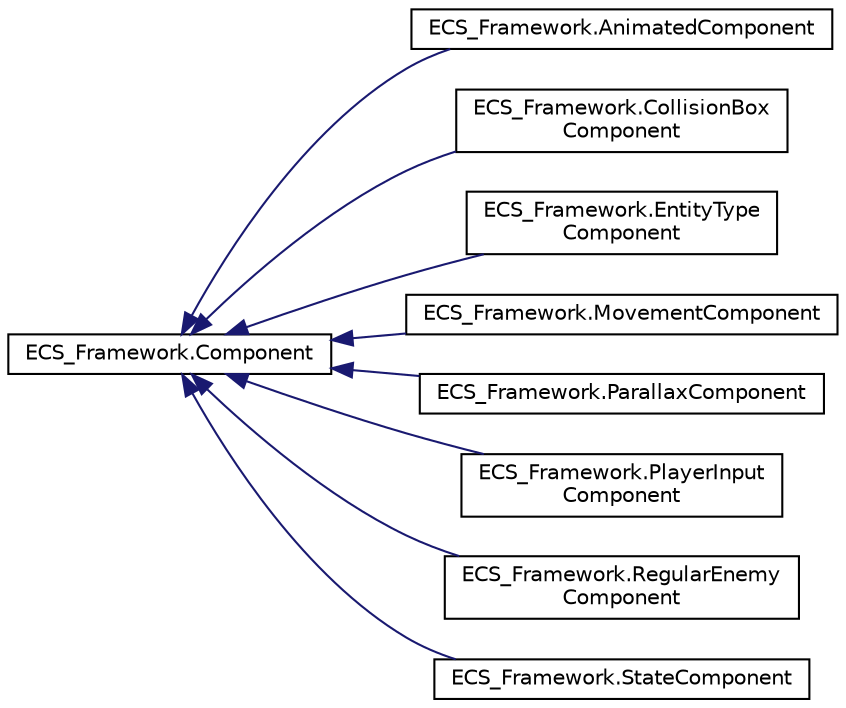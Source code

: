digraph "Graphical Class Hierarchy"
{
 // LATEX_PDF_SIZE
  edge [fontname="Helvetica",fontsize="10",labelfontname="Helvetica",labelfontsize="10"];
  node [fontname="Helvetica",fontsize="10",shape=record];
  rankdir="LR";
  Node0 [label="ECS_Framework.Component",height=0.2,width=0.4,color="black", fillcolor="white", style="filled",URL="$classECS__Framework_1_1Component.html",tooltip="The base class for all components."];
  Node0 -> Node1 [dir="back",color="midnightblue",fontsize="10",style="solid",fontname="Helvetica"];
  Node1 [label="ECS_Framework.AnimatedComponent",height=0.2,width=0.4,color="black", fillcolor="white", style="filled",URL="$classECS__Framework_1_1AnimatedComponent.html",tooltip="Component responsible for managing entity animations."];
  Node0 -> Node2 [dir="back",color="midnightblue",fontsize="10",style="solid",fontname="Helvetica"];
  Node2 [label="ECS_Framework.CollisionBox\lComponent",height=0.2,width=0.4,color="black", fillcolor="white", style="filled",URL="$classECS__Framework_1_1CollisionBoxComponent.html",tooltip="Component that contains data and methods related to collision box of an entity in the game."];
  Node0 -> Node3 [dir="back",color="midnightblue",fontsize="10",style="solid",fontname="Helvetica"];
  Node3 [label="ECS_Framework.EntityType\lComponent",height=0.2,width=0.4,color="black", fillcolor="white", style="filled",URL="$classECS__Framework_1_1EntityTypeComponent.html",tooltip="Component that holds an entity type identifier for classification and management purposes."];
  Node0 -> Node4 [dir="back",color="midnightblue",fontsize="10",style="solid",fontname="Helvetica"];
  Node4 [label="ECS_Framework.MovementComponent",height=0.2,width=0.4,color="black", fillcolor="white", style="filled",URL="$classECS__Framework_1_1MovementComponent.html",tooltip="Component that contains data related to the motion of an entity in the game."];
  Node0 -> Node5 [dir="back",color="midnightblue",fontsize="10",style="solid",fontname="Helvetica"];
  Node5 [label="ECS_Framework.ParallaxComponent",height=0.2,width=0.4,color="black", fillcolor="white", style="filled",URL="$classECS__Framework_1_1ParallaxComponent.html",tooltip="Component that contains data and methods neccessary for a parallax effect for a 2D sprite."];
  Node0 -> Node6 [dir="back",color="midnightblue",fontsize="10",style="solid",fontname="Helvetica"];
  Node6 [label="ECS_Framework.PlayerInput\lComponent",height=0.2,width=0.4,color="black", fillcolor="white", style="filled",URL="$classECS__Framework_1_1PlayerInputComponent.html",tooltip="Component representing the input state of the player entity."];
  Node0 -> Node7 [dir="back",color="midnightblue",fontsize="10",style="solid",fontname="Helvetica"];
  Node7 [label="ECS_Framework.RegularEnemy\lComponent",height=0.2,width=0.4,color="black", fillcolor="white", style="filled",URL="$classECS__Framework_1_1RegularEnemyComponent.html",tooltip="Component representing the movement state of a simple walking enemy entity."];
  Node0 -> Node8 [dir="back",color="midnightblue",fontsize="10",style="solid",fontname="Helvetica"];
  Node8 [label="ECS_Framework.StateComponent",height=0.2,width=0.4,color="black", fillcolor="white", style="filled",URL="$classECS__Framework_1_1StateComponent.html",tooltip="Component that stores the current state and super state of an object, as well as its state ID,..."];
}
